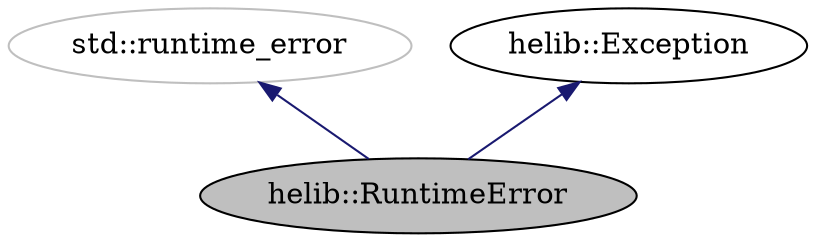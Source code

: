 digraph "helib::RuntimeError"
{
  N4 [label="helib::RuntimeError",color="black", fillcolor="grey75", style="filled", fontcolor="black"];
  N5 -> N4 [dir="back",color="midnightblue",style="solid"];
  N5 [label="std::runtime_error",color="grey75", fillcolor="white", style="filled"];
  N6 -> N4 [dir="back",color="midnightblue",style="solid"];
  N6 [label="helib::Exception",color="black", fillcolor="white", style="filled",tooltip="Base class that other HElib exception classes inherit from. "];
}
digraph "helib::RuntimeError"
{
  N0 [label="helib::RuntimeError",color="black", fillcolor="grey75", style="filled", fontcolor="black"];
  N1 -> N0 [dir="back",color="midnightblue",style="solid"];
  N1 [label="std::runtime_error",color="grey75", fillcolor="white", style="filled"];
  N2 -> N0 [dir="back",color="midnightblue",style="solid"];
  N2 [label="helib::Exception",color="black", fillcolor="white", style="filled",tooltip="Base class that other HElib exception classes inherit from. "];
  N0 -> N3 [dir="back",color="midnightblue",style="solid"];
  N3 [label="helib::IOError",color="black", fillcolor="white", style="filled",tooltip="Inherits from Exception and std::runtime_error. "];
}
